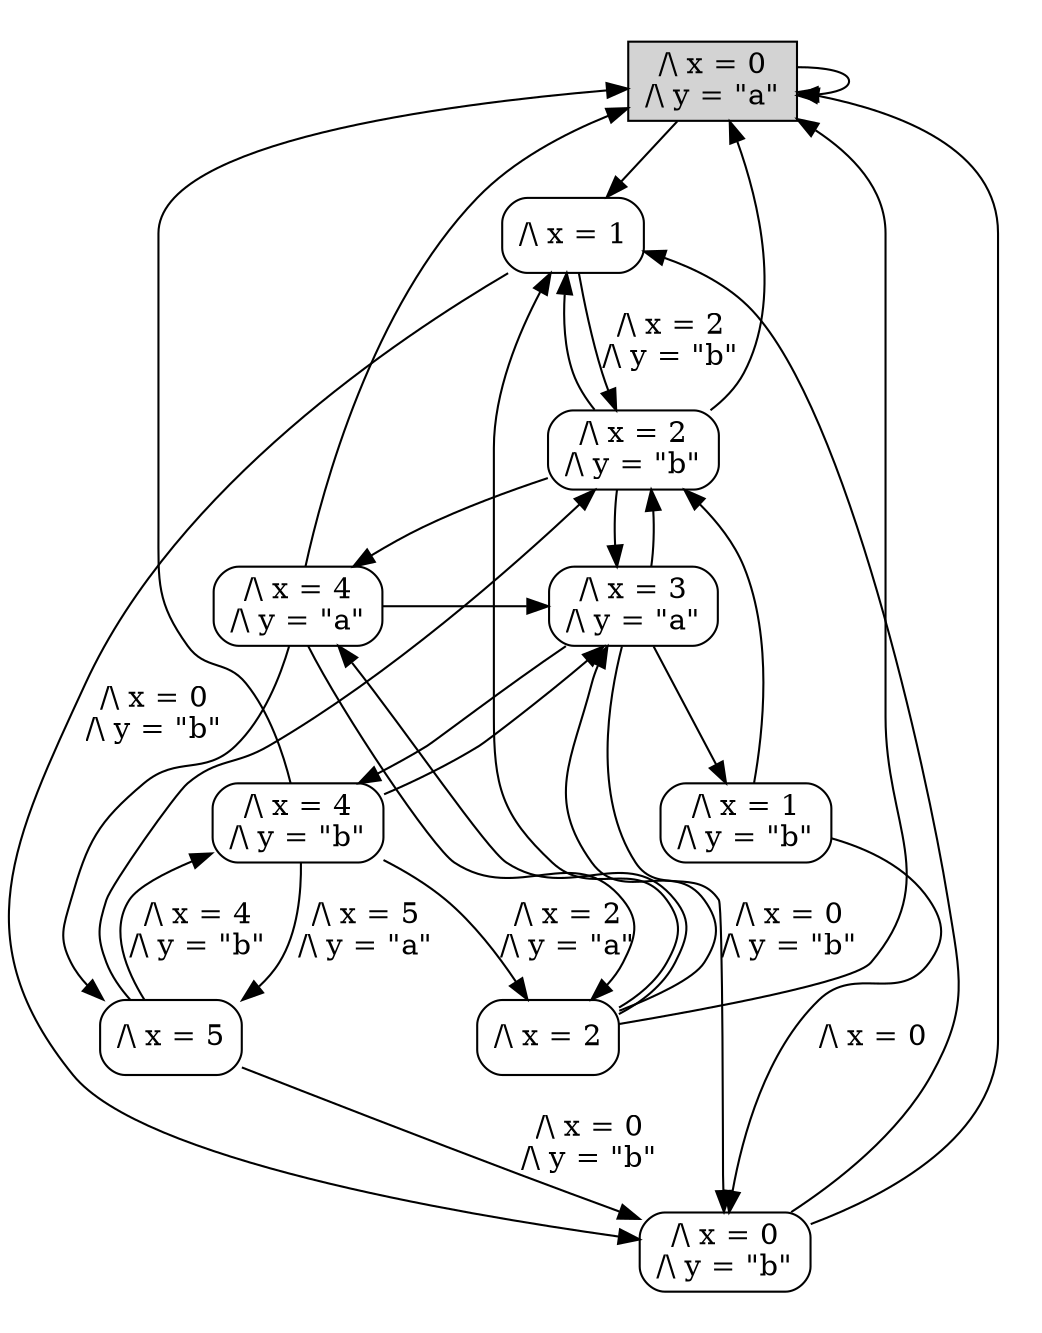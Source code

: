 strict digraph DiskGraph {
node [shape=box,style=rounded]
nodesep=0.35;
subgraph cluster_graph {
color="white";
-7105578134370194095 [label="/\\ x = 0\n/\\ y = \"a\"",style = filled]
-7105578134370194095 -> -3219420052081701213 [label="",color="black",fontcolor="black"];
-3219420052081701213 [label="/\\ x = 1",tooltip="/\\ x = 1\n/\\ y = \"a\""];
-7105578134370194095 -> -7105578134370194095 [label="",color="black",fontcolor="black"];
-7105578134370194095 -> -7105578134370194095 [label="",color="black",fontcolor="black"];
-7105578134370194095 -> -7105578134370194095 [label="",color="black",fontcolor="black"];
-3219420052081701213 -> 5648648852758402454 [label="",color="black",fontcolor="black"];
5648648852758402454 [label="/\\ x = 2\n/\\ y = \"b\"",tooltip="/\\ x = 2\n/\\ y = \"b\""];
-3219420052081701213 -> -3312545320546479502 [label="",color="black",fontcolor="black"];
-3312545320546479502 [label="/\\ x = 0\n/\\ y = \"b\"",tooltip="/\\ x = 0\n/\\ y = \"b\""];
-3219420052081701213 -> 5648648852758402454 [label="/\\ x = 2\n/\\ y = \"b\"",color="black",fontcolor="black"];
-3219420052081701213 -> -3312545320546479502 [label="/\\ x = 0\n/\\ y = \"b\"",color="black",fontcolor="black"];
-3219420052081701213 -> -3312545320546479502 [label="/\\ x = 0\n/\\ y = \"b\"",color="black",fontcolor="black"];
5648648852758402454 -> 5706380848417360199 [label="",color="black",fontcolor="black"];
5706380848417360199 [label="/\\ x = 3\n/\\ y = \"a\"",tooltip="/\\ x = 3\n/\\ y = \"a\""];
5648648852758402454 -> -3219420052081701213 [label="",color="black",fontcolor="black"];
5648648852758402454 -> -8679500495765629132 [label="",color="black",fontcolor="black"];
-8679500495765629132 [label="/\\ x = 4\n/\\ y = \"a\"",tooltip="/\\ x = 4\n/\\ y = \"a\""];
5648648852758402454 -> -3219420052081701213 [label="",color="black",fontcolor="black"];
5648648852758402454 -> -7105578134370194095 [label="",color="black",fontcolor="black"];
-3312545320546479502 -> -3219420052081701213 [label="",color="black",fontcolor="black"];
-3312545320546479502 -> -7105578134370194095 [label="",color="black",fontcolor="black"];
-3312545320546479502 -> -7105578134370194095 [label="",color="black",fontcolor="black"];
-3312545320546479502 -> -7105578134370194095 [label="",color="black",fontcolor="black"];
5706380848417360199 -> -3969734464858937321 [label="",color="black",fontcolor="black"];
-3969734464858937321 [label="/\\ x = 4\n/\\ y = \"b\"",tooltip="/\\ x = 4\n/\\ y = \"b\""];
5706380848417360199 -> 5648648852758402454 [label="",color="black",fontcolor="black"];
5706380848417360199 -> -7190347254974926464 [label="",color="black",fontcolor="black"];
-7190347254974926464 [label="/\\ x = 1\n/\\ y = \"b\"",tooltip="/\\ x = 1\n/\\ y = \"b\""];
5706380848417360199 -> -3312545320546479502 [label="/\\ x = 0\n/\\ y = \"b\"",color="black",fontcolor="black"];
-8679500495765629132 -> -3909827508481919802 [label="",color="black",fontcolor="black"];
-3909827508481919802 [label="/\\ x = 5",tooltip="/\\ x = 5\n/\\ y = \"a\""];
-8679500495765629132 -> 5706380848417360199 [label="",color="black",fontcolor="black"];
-8679500495765629132 -> 72229073743522485 [label="",color="black",fontcolor="black"];
72229073743522485 [label="/\\ x = 2",tooltip="/\\ x = 2\n/\\ y = \"a\""];
-8679500495765629132 -> -7105578134370194095 [label="",color="black",fontcolor="black"];
-3969734464858937321 -> -3909827508481919802 [label="/\\ x = 5\n/\\ y = \"a\"",color="black",fontcolor="black"];
-3969734464858937321 -> 5706380848417360199 [label="",color="black",fontcolor="black"];
-3969734464858937321 -> 72229073743522485 [label="/\\ x = 2\n/\\ y = \"a\"",color="black",fontcolor="black"];
-3969734464858937321 -> -7105578134370194095 [label="",color="black",fontcolor="black"];
-7190347254974926464 -> 5648648852758402454 [label="",color="black",fontcolor="black"];
-7190347254974926464 -> -3312545320546479502 [label="/\\ x = 0",color="black",fontcolor="black"];
-7190347254974926464 -> 5648648852758402454 [label="",color="black",fontcolor="black"];
-7190347254974926464 -> -3312545320546479502 [label="/\\ x = 0",color="black",fontcolor="black"];
-7190347254974926464 -> -3312545320546479502 [label="/\\ x = 0",color="black",fontcolor="black"];
-3909827508481919802 -> -3969734464858937321 [label="/\\ x = 4\n/\\ y = \"b\"",color="black",fontcolor="black"];
-3909827508481919802 -> 5648648852758402454 [label="",color="black",fontcolor="black"];
-3909827508481919802 -> -3312545320546479502 [label="/\\ x = 0\n/\\ y = \"b\"",color="black",fontcolor="black"];
72229073743522485 -> 5706380848417360199 [label="",color="black",fontcolor="black"];
72229073743522485 -> -3219420052081701213 [label="",color="black",fontcolor="black"];
72229073743522485 -> -8679500495765629132 [label="",color="black",fontcolor="black"];
72229073743522485 -> -3219420052081701213 [label="",color="black",fontcolor="black"];
72229073743522485 -> -7105578134370194095 [label="",color="black",fontcolor="black"];
{rank = same; -7105578134370194095;}
{rank = same; -3219420052081701213;}
{rank = same; 5648648852758402454;}
{rank = same; -8679500495765629132;5706380848417360199;}
}
}